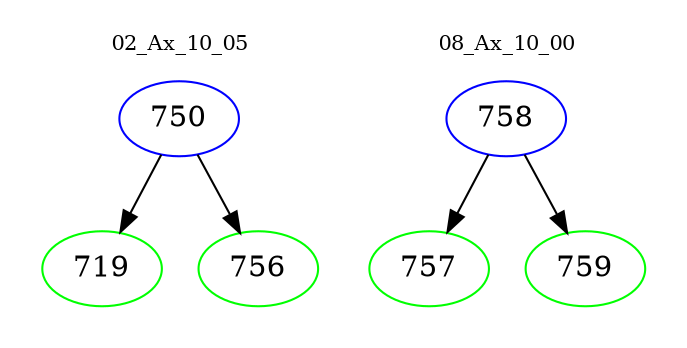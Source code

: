 digraph{
subgraph cluster_0 {
color = white
label = "02_Ax_10_05";
fontsize=10;
T0_750 [label="750", color="blue"]
T0_750 -> T0_719 [color="black"]
T0_719 [label="719", color="green"]
T0_750 -> T0_756 [color="black"]
T0_756 [label="756", color="green"]
}
subgraph cluster_1 {
color = white
label = "08_Ax_10_00";
fontsize=10;
T1_758 [label="758", color="blue"]
T1_758 -> T1_757 [color="black"]
T1_757 [label="757", color="green"]
T1_758 -> T1_759 [color="black"]
T1_759 [label="759", color="green"]
}
}
